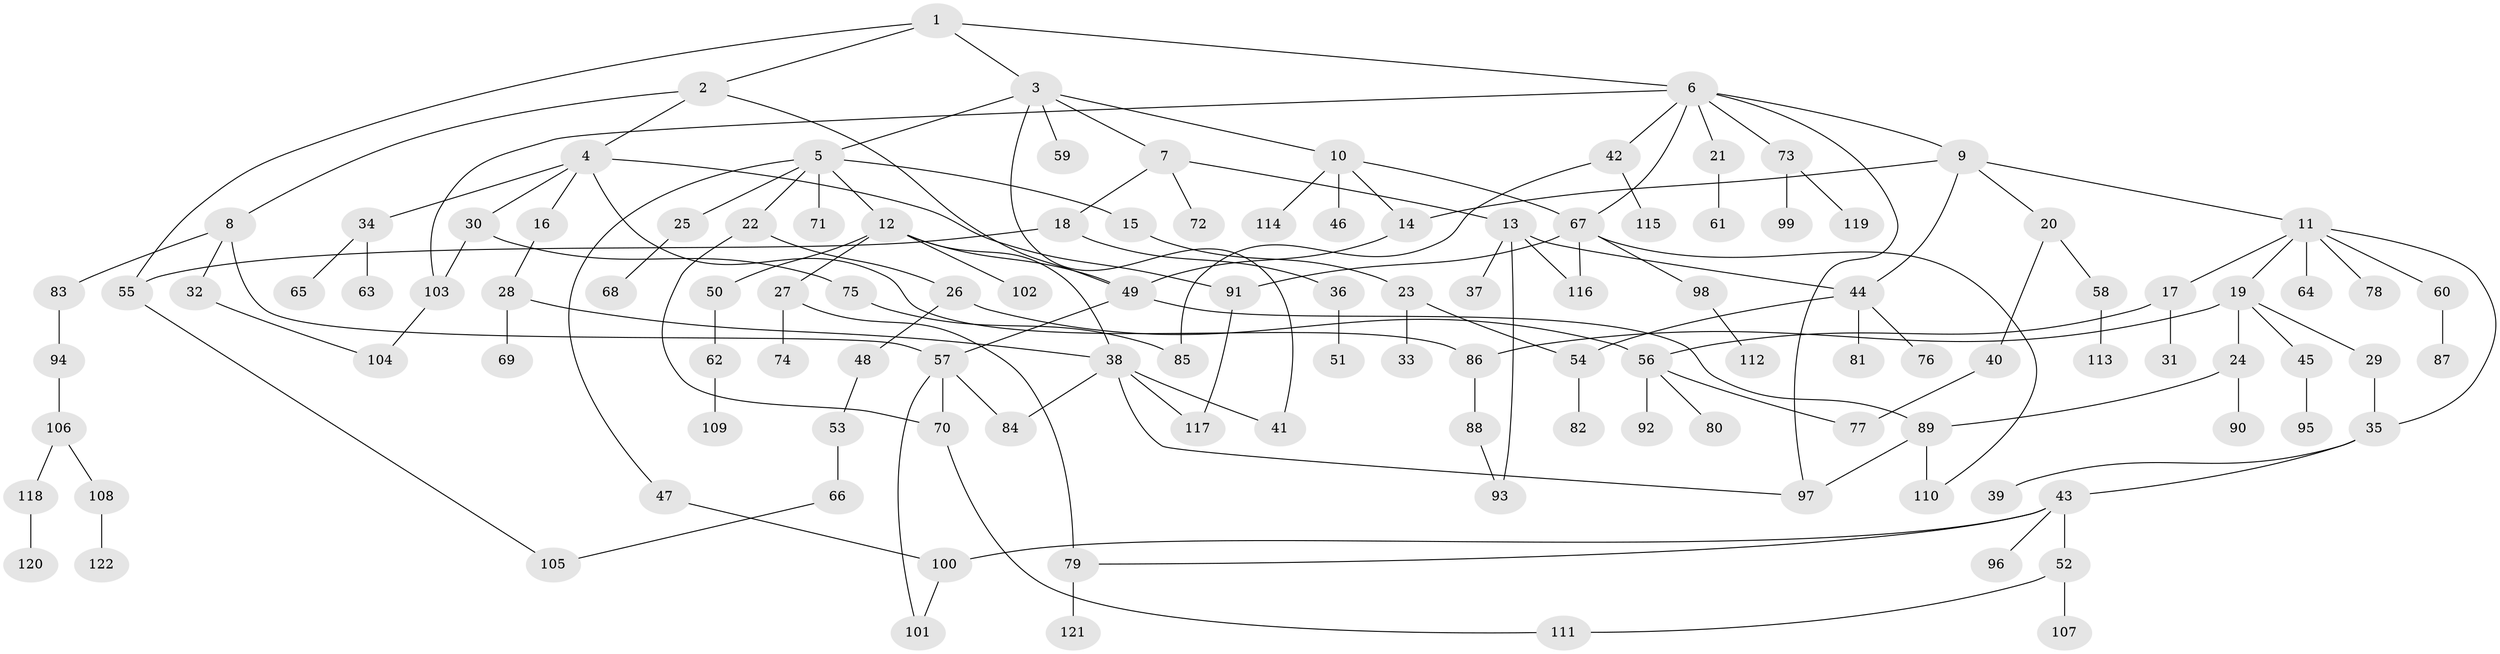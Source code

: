 // coarse degree distribution, {4: 0.09302325581395349, 5: 0.06976744186046512, 6: 0.046511627906976744, 8: 0.023255813953488372, 3: 0.18604651162790697, 2: 0.3953488372093023, 1: 0.18604651162790697}
// Generated by graph-tools (version 1.1) at 2025/48/03/04/25 22:48:50]
// undirected, 122 vertices, 153 edges
graph export_dot {
  node [color=gray90,style=filled];
  1;
  2;
  3;
  4;
  5;
  6;
  7;
  8;
  9;
  10;
  11;
  12;
  13;
  14;
  15;
  16;
  17;
  18;
  19;
  20;
  21;
  22;
  23;
  24;
  25;
  26;
  27;
  28;
  29;
  30;
  31;
  32;
  33;
  34;
  35;
  36;
  37;
  38;
  39;
  40;
  41;
  42;
  43;
  44;
  45;
  46;
  47;
  48;
  49;
  50;
  51;
  52;
  53;
  54;
  55;
  56;
  57;
  58;
  59;
  60;
  61;
  62;
  63;
  64;
  65;
  66;
  67;
  68;
  69;
  70;
  71;
  72;
  73;
  74;
  75;
  76;
  77;
  78;
  79;
  80;
  81;
  82;
  83;
  84;
  85;
  86;
  87;
  88;
  89;
  90;
  91;
  92;
  93;
  94;
  95;
  96;
  97;
  98;
  99;
  100;
  101;
  102;
  103;
  104;
  105;
  106;
  107;
  108;
  109;
  110;
  111;
  112;
  113;
  114;
  115;
  116;
  117;
  118;
  119;
  120;
  121;
  122;
  1 -- 2;
  1 -- 3;
  1 -- 6;
  1 -- 55;
  2 -- 4;
  2 -- 8;
  2 -- 49;
  3 -- 5;
  3 -- 7;
  3 -- 10;
  3 -- 59;
  3 -- 41;
  4 -- 16;
  4 -- 30;
  4 -- 34;
  4 -- 91;
  4 -- 86;
  5 -- 12;
  5 -- 15;
  5 -- 22;
  5 -- 25;
  5 -- 47;
  5 -- 71;
  6 -- 9;
  6 -- 21;
  6 -- 42;
  6 -- 73;
  6 -- 103;
  6 -- 67;
  6 -- 97;
  7 -- 13;
  7 -- 18;
  7 -- 72;
  8 -- 32;
  8 -- 83;
  8 -- 57;
  9 -- 11;
  9 -- 14;
  9 -- 20;
  9 -- 44;
  10 -- 46;
  10 -- 67;
  10 -- 114;
  10 -- 14;
  11 -- 17;
  11 -- 19;
  11 -- 35;
  11 -- 60;
  11 -- 64;
  11 -- 78;
  12 -- 27;
  12 -- 49;
  12 -- 50;
  12 -- 102;
  12 -- 38;
  13 -- 37;
  13 -- 93;
  13 -- 116;
  13 -- 44;
  14 -- 49;
  15 -- 23;
  16 -- 28;
  17 -- 31;
  17 -- 56;
  18 -- 36;
  18 -- 55;
  19 -- 24;
  19 -- 29;
  19 -- 45;
  19 -- 86;
  20 -- 40;
  20 -- 58;
  21 -- 61;
  22 -- 26;
  22 -- 70;
  23 -- 33;
  23 -- 54;
  24 -- 89;
  24 -- 90;
  25 -- 68;
  26 -- 48;
  26 -- 56;
  27 -- 74;
  27 -- 79;
  28 -- 38;
  28 -- 69;
  29 -- 35;
  30 -- 75;
  30 -- 103;
  32 -- 104;
  34 -- 63;
  34 -- 65;
  35 -- 39;
  35 -- 43;
  36 -- 51;
  38 -- 41;
  38 -- 97;
  38 -- 117;
  38 -- 84;
  40 -- 77;
  42 -- 115;
  42 -- 85;
  43 -- 52;
  43 -- 96;
  43 -- 79;
  43 -- 100;
  44 -- 76;
  44 -- 81;
  44 -- 54;
  45 -- 95;
  47 -- 100;
  48 -- 53;
  49 -- 57;
  49 -- 89;
  50 -- 62;
  52 -- 107;
  52 -- 111;
  53 -- 66;
  54 -- 82;
  55 -- 105;
  56 -- 80;
  56 -- 92;
  56 -- 77;
  57 -- 70;
  57 -- 84;
  57 -- 101;
  58 -- 113;
  60 -- 87;
  62 -- 109;
  66 -- 105;
  67 -- 98;
  67 -- 116;
  67 -- 110;
  67 -- 91;
  70 -- 111;
  73 -- 99;
  73 -- 119;
  75 -- 85;
  79 -- 121;
  83 -- 94;
  86 -- 88;
  88 -- 93;
  89 -- 97;
  89 -- 110;
  91 -- 117;
  94 -- 106;
  98 -- 112;
  100 -- 101;
  103 -- 104;
  106 -- 108;
  106 -- 118;
  108 -- 122;
  118 -- 120;
}
